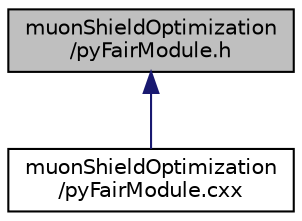 digraph "muonShieldOptimization/pyFairModule.h"
{
 // LATEX_PDF_SIZE
  edge [fontname="Helvetica",fontsize="10",labelfontname="Helvetica",labelfontsize="10"];
  node [fontname="Helvetica",fontsize="10",shape=record];
  Node1 [label="muonShieldOptimization\l/pyFairModule.h",height=0.2,width=0.4,color="black", fillcolor="grey75", style="filled", fontcolor="black",tooltip=" "];
  Node1 -> Node2 [dir="back",color="midnightblue",fontsize="10",style="solid",fontname="Helvetica"];
  Node2 [label="muonShieldOptimization\l/pyFairModule.cxx",height=0.2,width=0.4,color="black", fillcolor="white", style="filled",URL="$pyFairModule_8cxx.html",tooltip=" "];
}
